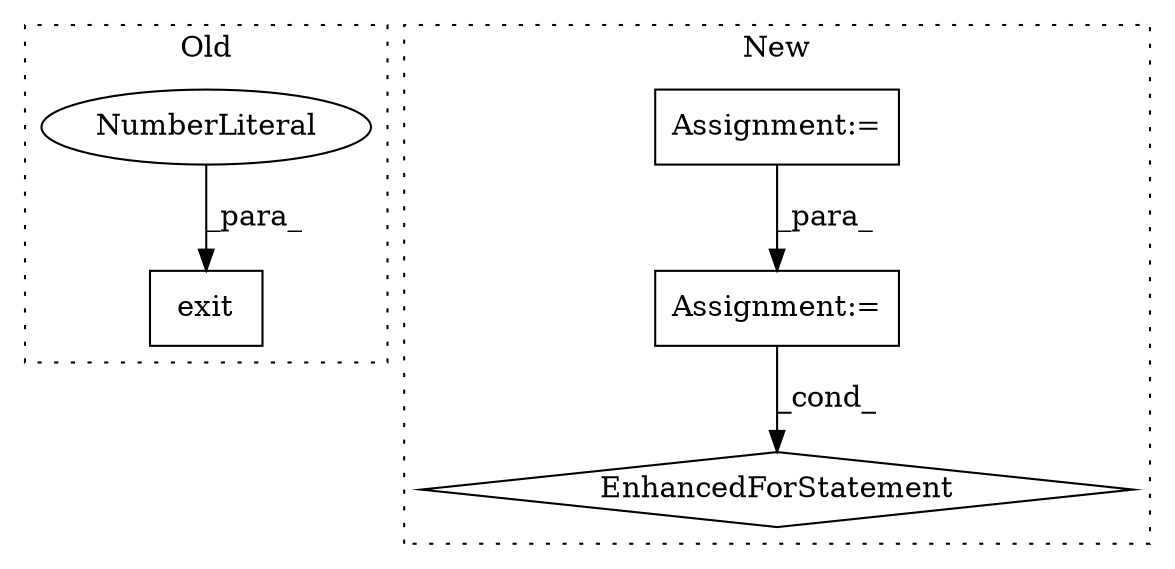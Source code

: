 digraph G {
subgraph cluster0 {
1 [label="exit" a="32" s="668,674" l="5,1" shape="box"];
4 [label="NumberLiteral" a="34" s="673" l="1" shape="ellipse"];
label = "Old";
style="dotted";
}
subgraph cluster1 {
2 [label="EnhancedForStatement" a="70" s="516,600" l="57,2" shape="diamond"];
3 [label="Assignment:=" a="7" s="516,600" l="57,2" shape="box"];
5 [label="Assignment:=" a="7" s="480" l="1" shape="box"];
label = "New";
style="dotted";
}
3 -> 2 [label="_cond_"];
4 -> 1 [label="_para_"];
5 -> 3 [label="_para_"];
}